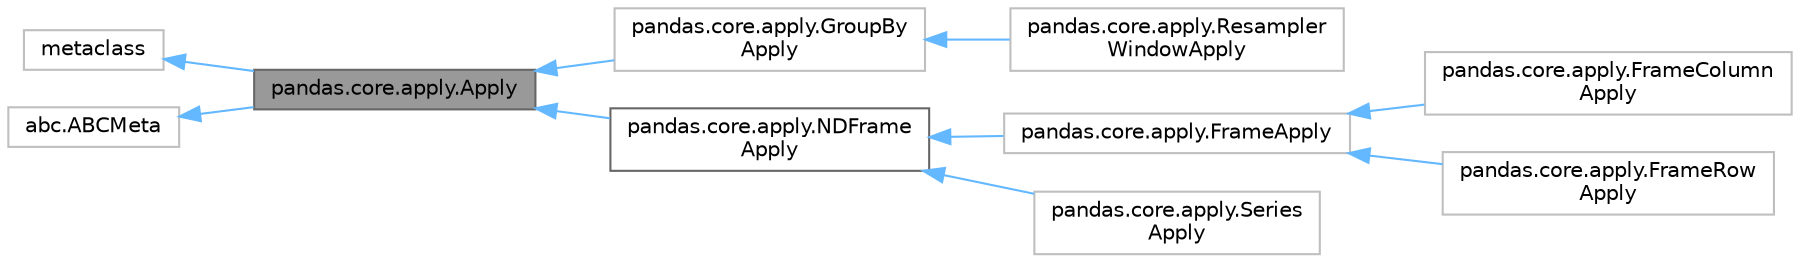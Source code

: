 digraph "pandas.core.apply.Apply"
{
 // LATEX_PDF_SIZE
  bgcolor="transparent";
  edge [fontname=Helvetica,fontsize=10,labelfontname=Helvetica,labelfontsize=10];
  node [fontname=Helvetica,fontsize=10,shape=box,height=0.2,width=0.4];
  rankdir="LR";
  Node1 [id="Node000001",label="pandas.core.apply.Apply",height=0.2,width=0.4,color="gray40", fillcolor="grey60", style="filled", fontcolor="black",tooltip=" "];
  Node2 -> Node1 [id="edge10_Node000001_Node000002",dir="back",color="steelblue1",style="solid",tooltip=" "];
  Node2 [id="Node000002",label="metaclass",height=0.2,width=0.4,color="grey75", fillcolor="white", style="filled",URL="$d1/d9a/classmetaclass.html",tooltip=" "];
  Node3 -> Node1 [id="edge11_Node000001_Node000003",dir="back",color="steelblue1",style="solid",tooltip=" "];
  Node3 [id="Node000003",label="abc.ABCMeta",height=0.2,width=0.4,color="grey75", fillcolor="white", style="filled",tooltip=" "];
  Node1 -> Node4 [id="edge12_Node000001_Node000004",dir="back",color="steelblue1",style="solid",tooltip=" "];
  Node4 [id="Node000004",label="pandas.core.apply.GroupBy\lApply",height=0.2,width=0.4,color="grey75", fillcolor="white", style="filled",URL="$dd/dcc/classpandas_1_1core_1_1apply_1_1GroupByApply.html",tooltip=" "];
  Node4 -> Node5 [id="edge13_Node000004_Node000005",dir="back",color="steelblue1",style="solid",tooltip=" "];
  Node5 [id="Node000005",label="pandas.core.apply.Resampler\lWindowApply",height=0.2,width=0.4,color="grey75", fillcolor="white", style="filled",URL="$d9/d52/classpandas_1_1core_1_1apply_1_1ResamplerWindowApply.html",tooltip=" "];
  Node1 -> Node6 [id="edge14_Node000001_Node000006",dir="back",color="steelblue1",style="solid",tooltip=" "];
  Node6 [id="Node000006",label="pandas.core.apply.NDFrame\lApply",height=0.2,width=0.4,color="gray40", fillcolor="white", style="filled",URL="$d2/d39/classpandas_1_1core_1_1apply_1_1NDFrameApply.html",tooltip=" "];
  Node6 -> Node7 [id="edge15_Node000006_Node000007",dir="back",color="steelblue1",style="solid",tooltip=" "];
  Node7 [id="Node000007",label="pandas.core.apply.FrameApply",height=0.2,width=0.4,color="grey75", fillcolor="white", style="filled",URL="$d4/d2e/classpandas_1_1core_1_1apply_1_1FrameApply.html",tooltip=" "];
  Node7 -> Node8 [id="edge16_Node000007_Node000008",dir="back",color="steelblue1",style="solid",tooltip=" "];
  Node8 [id="Node000008",label="pandas.core.apply.FrameColumn\lApply",height=0.2,width=0.4,color="grey75", fillcolor="white", style="filled",URL="$dd/de0/classpandas_1_1core_1_1apply_1_1FrameColumnApply.html",tooltip=" "];
  Node7 -> Node9 [id="edge17_Node000007_Node000009",dir="back",color="steelblue1",style="solid",tooltip=" "];
  Node9 [id="Node000009",label="pandas.core.apply.FrameRow\lApply",height=0.2,width=0.4,color="grey75", fillcolor="white", style="filled",URL="$d7/dbd/classpandas_1_1core_1_1apply_1_1FrameRowApply.html",tooltip=" "];
  Node6 -> Node10 [id="edge18_Node000006_Node000010",dir="back",color="steelblue1",style="solid",tooltip=" "];
  Node10 [id="Node000010",label="pandas.core.apply.Series\lApply",height=0.2,width=0.4,color="grey75", fillcolor="white", style="filled",URL="$d2/dd1/classpandas_1_1core_1_1apply_1_1SeriesApply.html",tooltip=" "];
}
